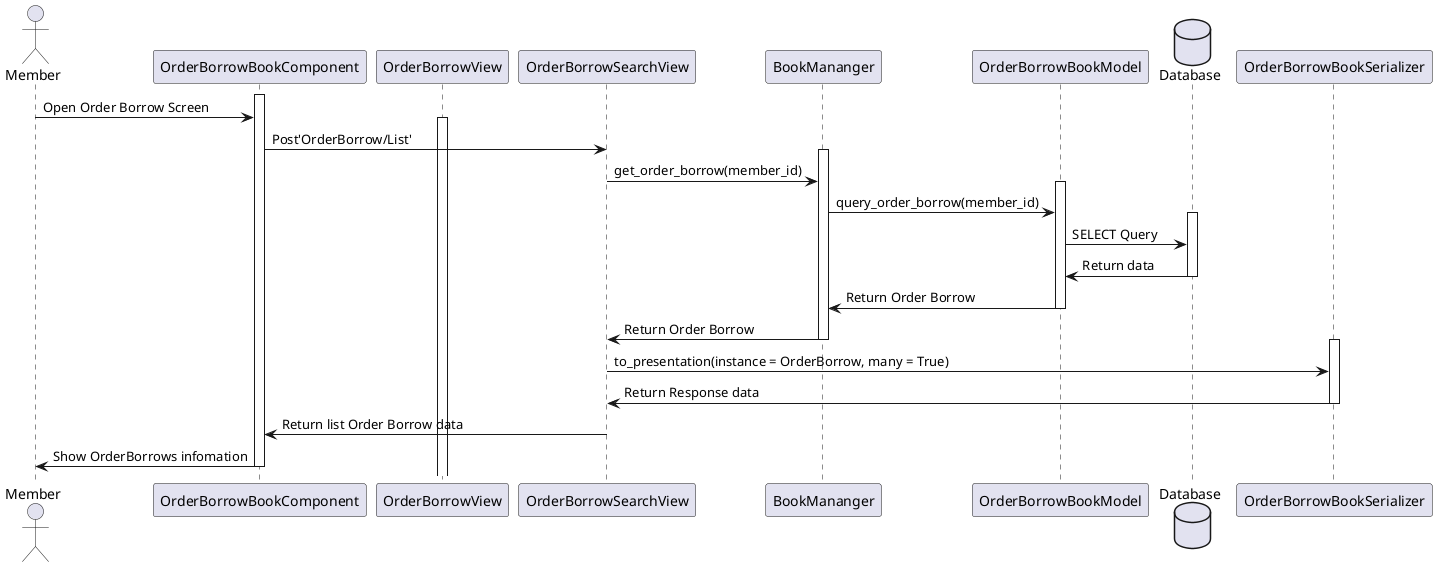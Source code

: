 @startuml
actor Member
activate OrderBorrowBookComponent
Member -> OrderBorrowBookComponent: Open Order Borrow Screen
activate OrderBorrowView
OrderBorrowBookComponent -> OrderBorrowSearchView: Post'OrderBorrow/List'
activate BookMananger
OrderBorrowSearchView -> BookMananger: get_order_borrow(member_id)
activate OrderBorrowBookModel
BookMananger -> OrderBorrowBookModel: query_order_borrow(member_id)
database Database 
activate Database
OrderBorrowBookModel -> Database: SELECT Query
Database -> OrderBorrowBookModel: Return data
deactivate Database
OrderBorrowBookModel -> BookMananger: Return Order Borrow
deactivate OrderBorrowBookModel
BookMananger -> OrderBorrowSearchView: Return Order Borrow
deactivate BookMananger
activate OrderBorrowBookSerializer
OrderBorrowSearchView -> OrderBorrowBookSerializer: to_presentation(instance = OrderBorrow, many = True)
OrderBorrowBookSerializer -> OrderBorrowSearchView: Return Response data
deactivate OrderBorrowBookSerializer
OrderBorrowSearchView -> OrderBorrowBookComponent: Return list Order Borrow data
OrderBorrowBookComponent -> Member: Show OrderBorrows infomation
deactivate OrderBorrowBookComponent
@enduml